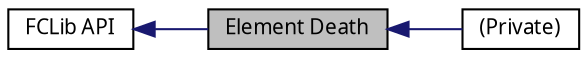 digraph structs
{
  edge [fontname="FreeSans.ttf",fontsize=8,labelfontname="FreeSans.ttf",labelfontsize=8];
  node [fontname="FreeSans.ttf",fontsize=10,shape=record];
rankdir=LR;
  Node2 [label="(Private)",height=0.2,width=0.4,color="black", fillcolor="white", style="filled",URL="$group__PrivateElemDeath.html"];
  Node0 [label="Element Death",height=0.2,width=0.4,color="black", fillcolor="grey75", style="filled" fontcolor="black"];
  Node1 [label="FCLib API",height=0.2,width=0.4,color="black", fillcolor="white", style="filled",URL="$group__API.html"];
  Node1->Node0 [shape=plaintext, color="midnightblue", dir="back", style="solid"];
  Node0->Node2 [shape=plaintext, color="midnightblue", dir="back", style="solid"];
}
